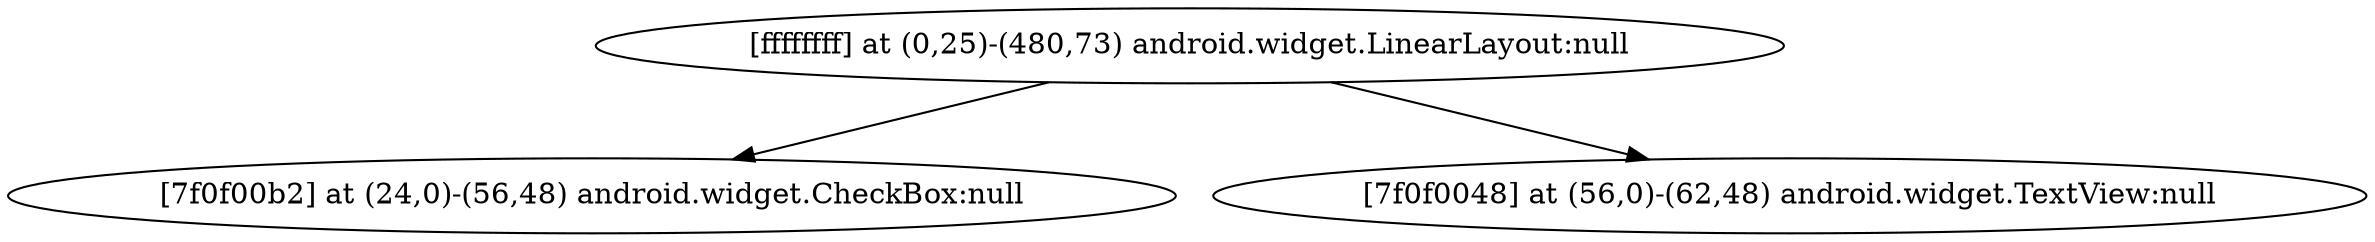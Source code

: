 strict digraph G {
  1 [ label="[ffffffff] at (0,25)-(480,73) android.widget.LinearLayout:null" ];
  2 [ label="[7f0f00b2] at (24,0)-(56,48) android.widget.CheckBox:null" ];
  3 [ label="[7f0f0048] at (56,0)-(62,48) android.widget.TextView:null" ];
  1 -> 2;
  1 -> 3;
}
